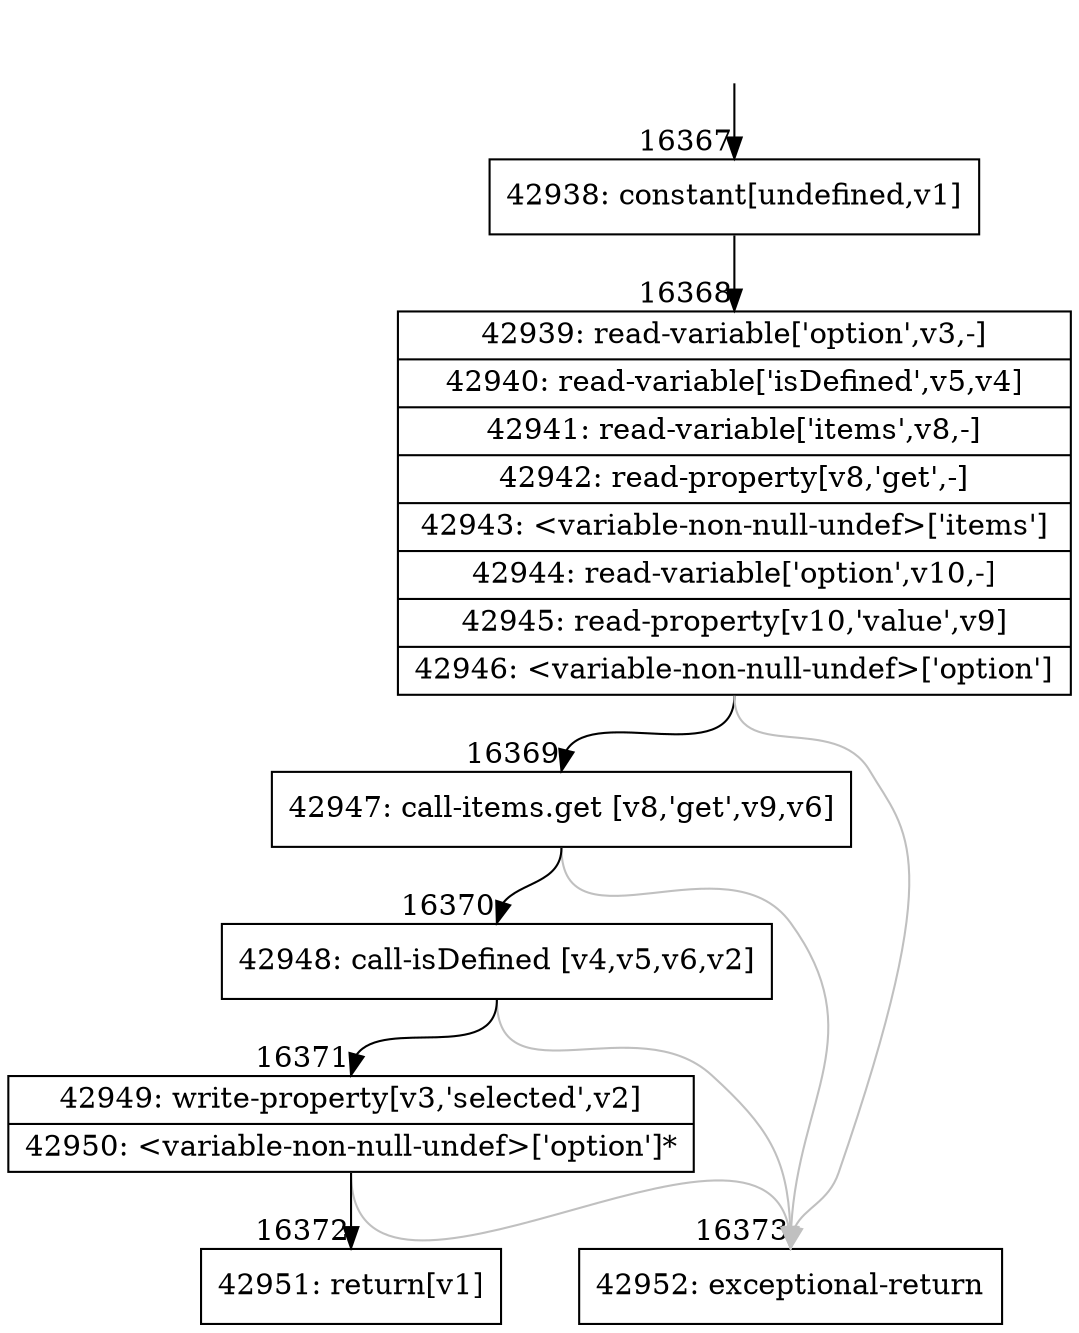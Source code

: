 digraph {
rankdir="TD"
BB_entry1324[shape=none,label=""];
BB_entry1324 -> BB16367 [tailport=s, headport=n, headlabel="    16367"]
BB16367 [shape=record label="{42938: constant[undefined,v1]}" ] 
BB16367 -> BB16368 [tailport=s, headport=n, headlabel="      16368"]
BB16368 [shape=record label="{42939: read-variable['option',v3,-]|42940: read-variable['isDefined',v5,v4]|42941: read-variable['items',v8,-]|42942: read-property[v8,'get',-]|42943: \<variable-non-null-undef\>['items']|42944: read-variable['option',v10,-]|42945: read-property[v10,'value',v9]|42946: \<variable-non-null-undef\>['option']}" ] 
BB16368 -> BB16369 [tailport=s, headport=n, headlabel="      16369"]
BB16368 -> BB16373 [tailport=s, headport=n, color=gray, headlabel="      16373"]
BB16369 [shape=record label="{42947: call-items.get [v8,'get',v9,v6]}" ] 
BB16369 -> BB16370 [tailport=s, headport=n, headlabel="      16370"]
BB16369 -> BB16373 [tailport=s, headport=n, color=gray]
BB16370 [shape=record label="{42948: call-isDefined [v4,v5,v6,v2]}" ] 
BB16370 -> BB16371 [tailport=s, headport=n, headlabel="      16371"]
BB16370 -> BB16373 [tailport=s, headport=n, color=gray]
BB16371 [shape=record label="{42949: write-property[v3,'selected',v2]|42950: \<variable-non-null-undef\>['option']*}" ] 
BB16371 -> BB16372 [tailport=s, headport=n, headlabel="      16372"]
BB16371 -> BB16373 [tailport=s, headport=n, color=gray]
BB16372 [shape=record label="{42951: return[v1]}" ] 
BB16373 [shape=record label="{42952: exceptional-return}" ] 
//#$~ 28159
}
